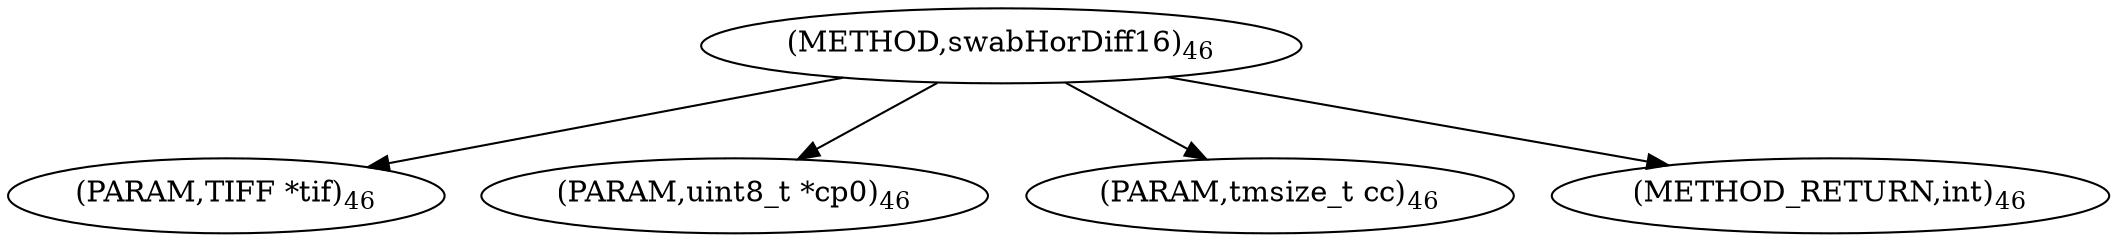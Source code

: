 digraph "swabHorDiff16" {  
"35680" [label = <(METHOD,swabHorDiff16)<SUB>46</SUB>> ]
"35681" [label = <(PARAM,TIFF *tif)<SUB>46</SUB>> ]
"35682" [label = <(PARAM,uint8_t *cp0)<SUB>46</SUB>> ]
"35683" [label = <(PARAM,tmsize_t cc)<SUB>46</SUB>> ]
"35684" [label = <(METHOD_RETURN,int)<SUB>46</SUB>> ]
  "35680" -> "35681" 
  "35680" -> "35682" 
  "35680" -> "35683" 
  "35680" -> "35684" 
}
